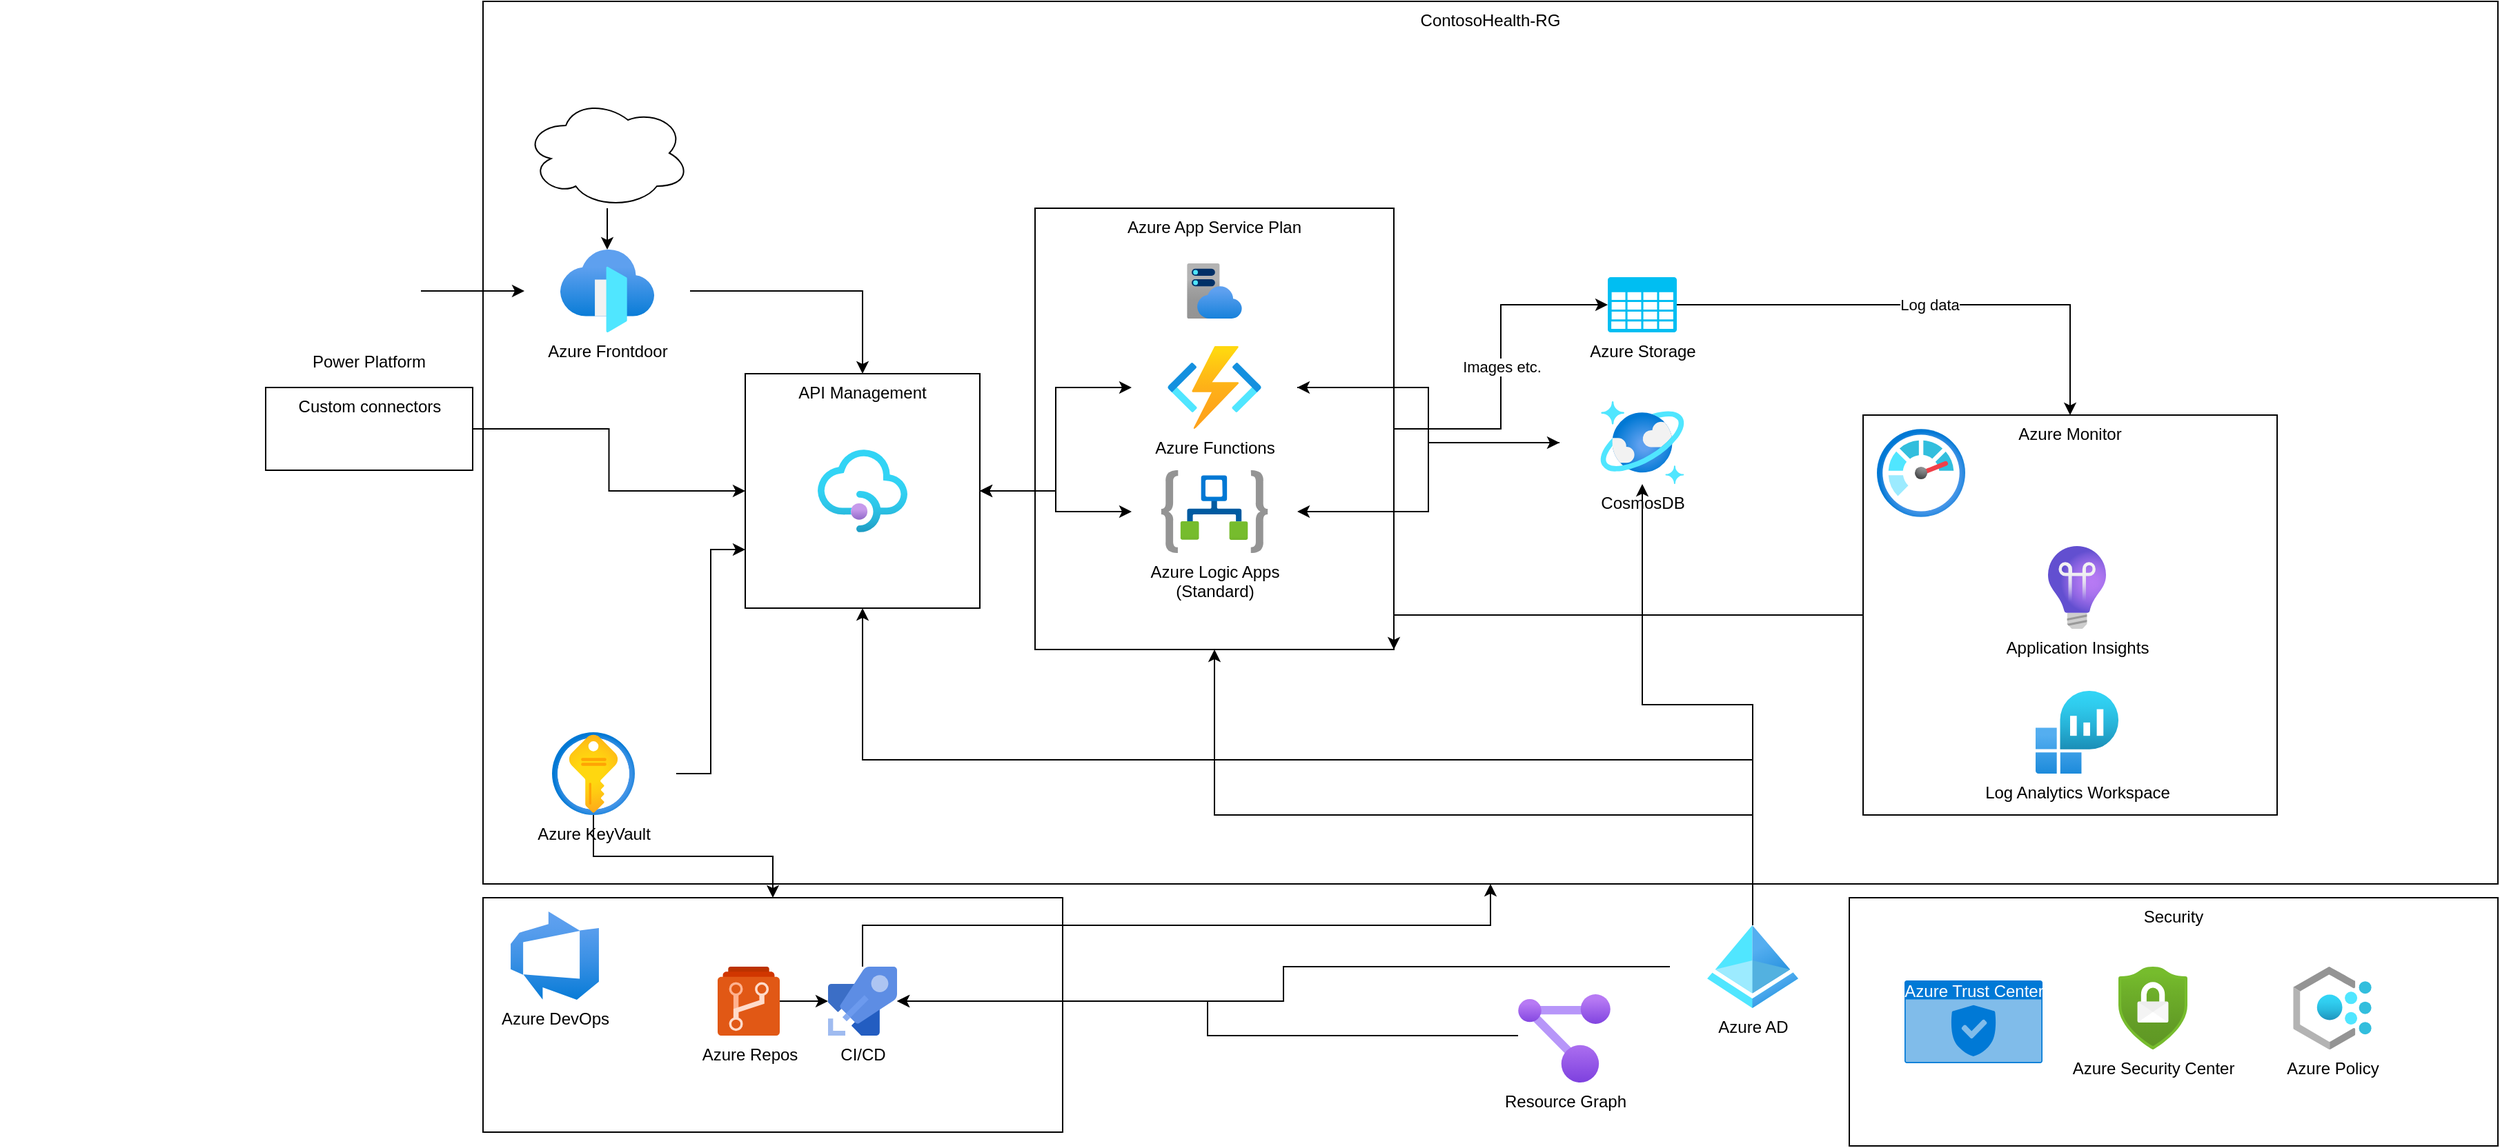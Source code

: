 <mxfile version="15.5.5" type="github">
  <diagram id="YL74b-OvVkHfxXyotu0a" name="Page-1">
    <mxGraphModel dx="3662" dy="1146" grid="1" gridSize="10" guides="1" tooltips="1" connect="1" arrows="1" fold="1" page="1" pageScale="1" pageWidth="1600" pageHeight="900" math="0" shadow="0">
      <root>
        <mxCell id="0" />
        <mxCell id="1" parent="0" />
        <mxCell id="Dwtq7noT_pBlv85I4lxH-82" value="Security" style="rounded=0;whiteSpace=wrap;html=1;align=center;verticalAlign=top;" vertex="1" parent="1">
          <mxGeometry x="1020" y="710" width="470" height="180" as="geometry" />
        </mxCell>
        <mxCell id="Dwtq7noT_pBlv85I4lxH-58" value="I" style="group" vertex="1" connectable="0" parent="1">
          <mxGeometry x="30" y="60" width="1460" height="685" as="geometry" />
        </mxCell>
        <mxCell id="Dwtq7noT_pBlv85I4lxH-1" value="ContosoHealth-RG" style="rounded=0;whiteSpace=wrap;html=1;align=center;verticalAlign=top;" vertex="1" parent="Dwtq7noT_pBlv85I4lxH-58">
          <mxGeometry width="1460" height="640" as="geometry" />
        </mxCell>
        <mxCell id="Dwtq7noT_pBlv85I4lxH-2" value="API Management" style="whiteSpace=wrap;html=1;aspect=fixed;verticalAlign=top;align=center;" vertex="1" parent="Dwtq7noT_pBlv85I4lxH-58">
          <mxGeometry x="190" y="270" width="170" height="170" as="geometry" />
        </mxCell>
        <mxCell id="Dwtq7noT_pBlv85I4lxH-33" style="edgeStyle=orthogonalEdgeStyle;rounded=0;orthogonalLoop=1;jettySize=auto;html=1;exitX=0;exitY=0.5;exitDx=0;exitDy=0;entryX=1;entryY=0.5;entryDx=0;entryDy=0;align=center;" edge="1" parent="Dwtq7noT_pBlv85I4lxH-58" source="Dwtq7noT_pBlv85I4lxH-5" target="Dwtq7noT_pBlv85I4lxH-2">
          <mxGeometry relative="1" as="geometry" />
        </mxCell>
        <mxCell id="Dwtq7noT_pBlv85I4lxH-10" value="Azure Monitor&lt;br&gt;" style="rounded=0;whiteSpace=wrap;html=1;align=center;verticalAlign=top;" vertex="1" parent="Dwtq7noT_pBlv85I4lxH-58">
          <mxGeometry x="1000" y="300" width="300" height="290" as="geometry" />
        </mxCell>
        <mxCell id="Dwtq7noT_pBlv85I4lxH-3" value="Application Insights" style="aspect=fixed;html=1;points=[];align=center;image;fontSize=12;image=img/lib/azure2/management_governance/Application_Insights.svg;fontFamily=Helvetica;fontColor=#000000;strokeColor=#000000;fillColor=#ffffff;" vertex="1" parent="Dwtq7noT_pBlv85I4lxH-58">
          <mxGeometry x="1020" y="395" width="270" height="60" as="geometry" />
        </mxCell>
        <mxCell id="Dwtq7noT_pBlv85I4lxH-13" value="CosmosDB" style="aspect=fixed;html=1;points=[];align=center;image;fontSize=12;image=img/lib/azure2/databases/Azure_Cosmos_DB.svg;fontFamily=Helvetica;fontColor=#000000;strokeColor=#000000;fillColor=#ffffff;" vertex="1" parent="Dwtq7noT_pBlv85I4lxH-58">
          <mxGeometry x="780" y="290" width="120" height="60" as="geometry" />
        </mxCell>
        <mxCell id="Dwtq7noT_pBlv85I4lxH-32" style="edgeStyle=orthogonalEdgeStyle;rounded=0;orthogonalLoop=1;jettySize=auto;html=1;exitX=0;exitY=0.5;exitDx=0;exitDy=0;align=center;" edge="1" parent="Dwtq7noT_pBlv85I4lxH-58" source="Dwtq7noT_pBlv85I4lxH-15" target="Dwtq7noT_pBlv85I4lxH-2">
          <mxGeometry relative="1" as="geometry" />
        </mxCell>
        <mxCell id="Dwtq7noT_pBlv85I4lxH-24" style="edgeStyle=orthogonalEdgeStyle;rounded=0;orthogonalLoop=1;jettySize=auto;html=1;align=center;" edge="1" parent="Dwtq7noT_pBlv85I4lxH-58" source="Dwtq7noT_pBlv85I4lxH-23" target="Dwtq7noT_pBlv85I4lxH-2">
          <mxGeometry relative="1" as="geometry" />
        </mxCell>
        <mxCell id="Dwtq7noT_pBlv85I4lxH-23" value="Azure Frontdoor" style="aspect=fixed;html=1;points=[];align=center;image;fontSize=12;image=img/lib/azure2/networking/Front_Doors.svg;fontFamily=Helvetica;fontColor=#000000;strokeColor=#000000;fillColor=#ffffff;" vertex="1" parent="Dwtq7noT_pBlv85I4lxH-58">
          <mxGeometry x="30" y="180" width="120" height="60" as="geometry" />
        </mxCell>
        <mxCell id="Dwtq7noT_pBlv85I4lxH-43" style="edgeStyle=orthogonalEdgeStyle;rounded=0;orthogonalLoop=1;jettySize=auto;html=1;exitX=1;exitY=0.5;exitDx=0;exitDy=0;entryX=0;entryY=0.75;entryDx=0;entryDy=0;align=center;" edge="1" parent="Dwtq7noT_pBlv85I4lxH-58" source="Dwtq7noT_pBlv85I4lxH-27" target="Dwtq7noT_pBlv85I4lxH-2">
          <mxGeometry relative="1" as="geometry" />
        </mxCell>
        <mxCell id="Dwtq7noT_pBlv85I4lxH-27" value="Azure KeyVault" style="aspect=fixed;html=1;points=[];align=center;image;fontSize=12;image=img/lib/azure2/security/Key_Vaults.svg;fontFamily=Helvetica;fontColor=#000000;strokeColor=#000000;fillColor=#ffffff;" vertex="1" parent="Dwtq7noT_pBlv85I4lxH-58">
          <mxGeometry x="20" y="530" width="120" height="60" as="geometry" />
        </mxCell>
        <mxCell id="Dwtq7noT_pBlv85I4lxH-47" value="Log Analytics Workspace" style="aspect=fixed;html=1;points=[];align=center;image;fontSize=12;image=img/lib/azure2/management_governance/Log_Analytics_Workspaces.svg;fontFamily=Helvetica;fontColor=#000000;strokeColor=#000000;fillColor=#ffffff;" vertex="1" parent="Dwtq7noT_pBlv85I4lxH-58">
          <mxGeometry x="1020" y="500" width="270" height="60" as="geometry" />
        </mxCell>
        <mxCell id="Dwtq7noT_pBlv85I4lxH-67" style="edgeStyle=orthogonalEdgeStyle;rounded=0;orthogonalLoop=1;jettySize=auto;html=1;align=center;" edge="1" parent="Dwtq7noT_pBlv85I4lxH-58" source="Dwtq7noT_pBlv85I4lxH-48" target="Dwtq7noT_pBlv85I4lxH-23">
          <mxGeometry relative="1" as="geometry" />
        </mxCell>
        <mxCell id="Dwtq7noT_pBlv85I4lxH-48" value="" style="ellipse;shape=cloud;whiteSpace=wrap;html=1;align=center;verticalAlign=top;" vertex="1" parent="Dwtq7noT_pBlv85I4lxH-58">
          <mxGeometry x="30" y="70" width="120" height="80" as="geometry" />
        </mxCell>
        <mxCell id="Dwtq7noT_pBlv85I4lxH-49" value="" style="aspect=fixed;html=1;points=[];align=center;image;fontSize=12;image=img/lib/azure2/app_services/API_Management_Services.svg;" vertex="1" parent="Dwtq7noT_pBlv85I4lxH-58">
          <mxGeometry x="242.5" y="325" width="65" height="60" as="geometry" />
        </mxCell>
        <mxCell id="Dwtq7noT_pBlv85I4lxH-50" value="" style="aspect=fixed;html=1;points=[];align=center;image;fontSize=12;image=img/lib/azure2/management_governance/Monitor.svg;" vertex="1" parent="Dwtq7noT_pBlv85I4lxH-58">
          <mxGeometry x="1010" y="310" width="64" height="64" as="geometry" />
        </mxCell>
        <mxCell id="Dwtq7noT_pBlv85I4lxH-54" value="" style="group" vertex="1" connectable="0" parent="Dwtq7noT_pBlv85I4lxH-58">
          <mxGeometry x="400" y="150" width="260" height="320" as="geometry" />
        </mxCell>
        <mxCell id="Dwtq7noT_pBlv85I4lxH-29" value="Azure App Service Plan&lt;br&gt;" style="rounded=0;whiteSpace=wrap;html=1;align=center;verticalAlign=top;" vertex="1" parent="Dwtq7noT_pBlv85I4lxH-54">
          <mxGeometry width="260" height="320" as="geometry" />
        </mxCell>
        <mxCell id="Dwtq7noT_pBlv85I4lxH-5" value="Azure Functions" style="aspect=fixed;html=1;points=[];align=center;image;fontSize=12;image=img/lib/azure2/compute/Function_Apps.svg;fontFamily=Helvetica;fontColor=#000000;strokeColor=#000000;fillColor=#ffffff;" vertex="1" parent="Dwtq7noT_pBlv85I4lxH-54">
          <mxGeometry x="70" y="100" width="120" height="60" as="geometry" />
        </mxCell>
        <mxCell id="Dwtq7noT_pBlv85I4lxH-15" value="Azure Logic Apps&lt;br&gt;(Standard)" style="aspect=fixed;html=1;points=[];align=center;image;fontSize=12;image=img/lib/azure2/integration/Logic_Apps.svg;fontFamily=Helvetica;fontColor=#000000;strokeColor=#000000;fillColor=#ffffff;" vertex="1" parent="Dwtq7noT_pBlv85I4lxH-54">
          <mxGeometry x="70" y="190" width="120" height="60" as="geometry" />
        </mxCell>
        <mxCell id="Dwtq7noT_pBlv85I4lxH-55" value="" style="aspect=fixed;html=1;points=[];align=center;image;fontSize=12;image=img/lib/azure2/app_services/App_Service_Plans.svg;" vertex="1" parent="Dwtq7noT_pBlv85I4lxH-54">
          <mxGeometry x="110" y="40" width="40" height="40" as="geometry" />
        </mxCell>
        <mxCell id="Dwtq7noT_pBlv85I4lxH-46" style="edgeStyle=orthogonalEdgeStyle;rounded=0;orthogonalLoop=1;jettySize=auto;html=1;exitX=0;exitY=0.5;exitDx=0;exitDy=0;entryX=1;entryY=1;entryDx=0;entryDy=0;align=center;" edge="1" parent="Dwtq7noT_pBlv85I4lxH-58" source="Dwtq7noT_pBlv85I4lxH-10" target="Dwtq7noT_pBlv85I4lxH-29">
          <mxGeometry relative="1" as="geometry">
            <Array as="points">
              <mxPoint x="660" y="445" />
            </Array>
          </mxGeometry>
        </mxCell>
        <mxCell id="Dwtq7noT_pBlv85I4lxH-30" style="edgeStyle=orthogonalEdgeStyle;rounded=0;orthogonalLoop=1;jettySize=auto;html=1;exitX=1;exitY=0.5;exitDx=0;exitDy=0;align=center;" edge="1" parent="Dwtq7noT_pBlv85I4lxH-58" source="Dwtq7noT_pBlv85I4lxH-2" target="Dwtq7noT_pBlv85I4lxH-5">
          <mxGeometry relative="1" as="geometry" />
        </mxCell>
        <mxCell id="Dwtq7noT_pBlv85I4lxH-38" style="edgeStyle=orthogonalEdgeStyle;rounded=0;orthogonalLoop=1;jettySize=auto;html=1;exitX=0;exitY=0.5;exitDx=0;exitDy=0;entryX=1;entryY=0.5;entryDx=0;entryDy=0;align=center;" edge="1" parent="Dwtq7noT_pBlv85I4lxH-58" source="Dwtq7noT_pBlv85I4lxH-13" target="Dwtq7noT_pBlv85I4lxH-5">
          <mxGeometry relative="1" as="geometry" />
        </mxCell>
        <mxCell id="Dwtq7noT_pBlv85I4lxH-31" style="edgeStyle=orthogonalEdgeStyle;rounded=0;orthogonalLoop=1;jettySize=auto;html=1;exitX=1;exitY=0.5;exitDx=0;exitDy=0;align=center;" edge="1" parent="Dwtq7noT_pBlv85I4lxH-58" source="Dwtq7noT_pBlv85I4lxH-2" target="Dwtq7noT_pBlv85I4lxH-15">
          <mxGeometry relative="1" as="geometry" />
        </mxCell>
        <mxCell id="Dwtq7noT_pBlv85I4lxH-39" style="edgeStyle=orthogonalEdgeStyle;rounded=0;orthogonalLoop=1;jettySize=auto;html=1;exitX=0;exitY=0.5;exitDx=0;exitDy=0;entryX=1;entryY=0.5;entryDx=0;entryDy=0;align=center;" edge="1" parent="Dwtq7noT_pBlv85I4lxH-58" source="Dwtq7noT_pBlv85I4lxH-13" target="Dwtq7noT_pBlv85I4lxH-15">
          <mxGeometry relative="1" as="geometry" />
        </mxCell>
        <mxCell id="Dwtq7noT_pBlv85I4lxH-73" value="Log data" style="edgeStyle=orthogonalEdgeStyle;rounded=0;orthogonalLoop=1;jettySize=auto;html=1;align=center;" edge="1" parent="Dwtq7noT_pBlv85I4lxH-58" source="Dwtq7noT_pBlv85I4lxH-56" target="Dwtq7noT_pBlv85I4lxH-10">
          <mxGeometry relative="1" as="geometry" />
        </mxCell>
        <mxCell id="Dwtq7noT_pBlv85I4lxH-56" value="Azure Storage&lt;br&gt;" style="verticalLabelPosition=bottom;html=1;verticalAlign=top;align=center;strokeColor=none;fillColor=#00BEF2;shape=mxgraph.azure.storage;pointerEvents=1;" vertex="1" parent="Dwtq7noT_pBlv85I4lxH-58">
          <mxGeometry x="815" y="200" width="50" height="40" as="geometry" />
        </mxCell>
        <mxCell id="Dwtq7noT_pBlv85I4lxH-57" value="Images etc." style="edgeStyle=orthogonalEdgeStyle;rounded=0;orthogonalLoop=1;jettySize=auto;html=1;exitX=1;exitY=0.5;exitDx=0;exitDy=0;entryX=0;entryY=0.5;entryDx=0;entryDy=0;entryPerimeter=0;align=center;" edge="1" parent="Dwtq7noT_pBlv85I4lxH-58" source="Dwtq7noT_pBlv85I4lxH-29" target="Dwtq7noT_pBlv85I4lxH-56">
          <mxGeometry relative="1" as="geometry" />
        </mxCell>
        <mxCell id="Dwtq7noT_pBlv85I4lxH-59" style="edgeStyle=orthogonalEdgeStyle;rounded=0;orthogonalLoop=1;jettySize=auto;html=1;align=center;" edge="1" parent="Dwtq7noT_pBlv85I4lxH-58" source="Dwtq7noT_pBlv85I4lxH-5" target="Dwtq7noT_pBlv85I4lxH-13">
          <mxGeometry relative="1" as="geometry" />
        </mxCell>
        <mxCell id="Dwtq7noT_pBlv85I4lxH-66" value="" style="group" vertex="1" connectable="0" parent="1">
          <mxGeometry x="-320" y="710" width="770" height="170" as="geometry" />
        </mxCell>
        <mxCell id="Dwtq7noT_pBlv85I4lxH-17" value="" style="rounded=0;whiteSpace=wrap;html=1;align=center;verticalAlign=top;" vertex="1" parent="Dwtq7noT_pBlv85I4lxH-66">
          <mxGeometry x="350" width="420" height="170" as="geometry" />
        </mxCell>
        <mxCell id="Dwtq7noT_pBlv85I4lxH-61" value="Azure Repos" style="sketch=0;aspect=fixed;html=1;points=[];align=center;image;fontSize=12;image=img/lib/mscae/Azure_Repos.svg;" vertex="1" parent="Dwtq7noT_pBlv85I4lxH-66">
          <mxGeometry x="520" y="50" width="45" height="50" as="geometry" />
        </mxCell>
        <mxCell id="Dwtq7noT_pBlv85I4lxH-62" value="CI/CD" style="sketch=0;aspect=fixed;html=1;points=[];align=center;image;fontSize=12;image=img/lib/mscae/Azure_Pipelines.svg;" vertex="1" parent="Dwtq7noT_pBlv85I4lxH-66">
          <mxGeometry x="600" y="50" width="50" height="50" as="geometry" />
        </mxCell>
        <mxCell id="Dwtq7noT_pBlv85I4lxH-64" style="edgeStyle=orthogonalEdgeStyle;rounded=0;orthogonalLoop=1;jettySize=auto;html=1;align=center;" edge="1" parent="Dwtq7noT_pBlv85I4lxH-66" source="Dwtq7noT_pBlv85I4lxH-61" target="Dwtq7noT_pBlv85I4lxH-62">
          <mxGeometry relative="1" as="geometry" />
        </mxCell>
        <mxCell id="Dwtq7noT_pBlv85I4lxH-65" value="Azure DevOps&lt;br&gt;" style="aspect=fixed;html=1;points=[];align=center;image;fontSize=12;image=img/lib/azure2/devops/Azure_DevOps.svg;" vertex="1" parent="Dwtq7noT_pBlv85I4lxH-66">
          <mxGeometry x="370" y="10" width="64" height="64" as="geometry" />
        </mxCell>
        <mxCell id="Dwtq7noT_pBlv85I4lxH-11" value="Azure Policy&lt;br&gt;" style="aspect=fixed;html=1;points=[];align=center;image;fontSize=12;image=img/lib/azure2/management_governance/Policy.svg;fontFamily=Helvetica;fontColor=#000000;strokeColor=#000000;fillColor=#ffffff;" vertex="1" parent="1">
          <mxGeometry x="1310" y="760" width="120" height="60" as="geometry" />
        </mxCell>
        <mxCell id="Dwtq7noT_pBlv85I4lxH-77" style="edgeStyle=orthogonalEdgeStyle;rounded=0;orthogonalLoop=1;jettySize=auto;html=1;align=center;" edge="1" parent="1" source="Dwtq7noT_pBlv85I4lxH-20" target="Dwtq7noT_pBlv85I4lxH-2">
          <mxGeometry relative="1" as="geometry">
            <Array as="points">
              <mxPoint x="950" y="610" />
              <mxPoint x="305" y="610" />
            </Array>
          </mxGeometry>
        </mxCell>
        <mxCell id="Dwtq7noT_pBlv85I4lxH-78" style="edgeStyle=orthogonalEdgeStyle;rounded=0;orthogonalLoop=1;jettySize=auto;html=1;align=center;" edge="1" parent="1" source="Dwtq7noT_pBlv85I4lxH-20" target="Dwtq7noT_pBlv85I4lxH-62">
          <mxGeometry relative="1" as="geometry" />
        </mxCell>
        <mxCell id="Dwtq7noT_pBlv85I4lxH-79" style="edgeStyle=orthogonalEdgeStyle;rounded=0;orthogonalLoop=1;jettySize=auto;html=1;align=center;" edge="1" parent="1" source="Dwtq7noT_pBlv85I4lxH-20" target="Dwtq7noT_pBlv85I4lxH-13">
          <mxGeometry relative="1" as="geometry" />
        </mxCell>
        <mxCell id="Dwtq7noT_pBlv85I4lxH-80" style="edgeStyle=orthogonalEdgeStyle;rounded=0;orthogonalLoop=1;jettySize=auto;html=1;align=center;" edge="1" parent="1" source="Dwtq7noT_pBlv85I4lxH-20" target="Dwtq7noT_pBlv85I4lxH-29">
          <mxGeometry relative="1" as="geometry">
            <Array as="points">
              <mxPoint x="950" y="650" />
              <mxPoint x="560" y="650" />
            </Array>
          </mxGeometry>
        </mxCell>
        <mxCell id="Dwtq7noT_pBlv85I4lxH-20" value="Azure AD&lt;br&gt;" style="aspect=fixed;html=1;points=[];align=center;image;fontSize=12;image=img/lib/azure2/identity/Azure_Active_Directory.svg;fontFamily=Helvetica;fontColor=#000000;strokeColor=#000000;fillColor=#ffffff;" vertex="1" parent="1">
          <mxGeometry x="890" y="730" width="120" height="60" as="geometry" />
        </mxCell>
        <mxCell id="Dwtq7noT_pBlv85I4lxH-44" style="edgeStyle=orthogonalEdgeStyle;rounded=0;orthogonalLoop=1;jettySize=auto;html=1;exitX=0.5;exitY=1;exitDx=0;exitDy=0;align=center;" edge="1" parent="1" source="Dwtq7noT_pBlv85I4lxH-27" target="Dwtq7noT_pBlv85I4lxH-17">
          <mxGeometry relative="1" as="geometry" />
        </mxCell>
        <mxCell id="Dwtq7noT_pBlv85I4lxH-28" value="Azure Security Center" style="aspect=fixed;html=1;points=[];align=center;image;fontSize=12;image=img/lib/azure2/security/Security_Center.svg;fontFamily=Helvetica;fontColor=#000000;strokeColor=#000000;fillColor=#ffffff;" vertex="1" parent="1">
          <mxGeometry x="1180" y="760" width="120" height="60" as="geometry" />
        </mxCell>
        <mxCell id="Dwtq7noT_pBlv85I4lxH-52" style="edgeStyle=orthogonalEdgeStyle;rounded=0;orthogonalLoop=1;jettySize=auto;html=1;align=center;" edge="1" parent="1" source="Dwtq7noT_pBlv85I4lxH-51" target="Dwtq7noT_pBlv85I4lxH-62">
          <mxGeometry relative="1" as="geometry">
            <mxPoint x="460" y="765" as="targetPoint" />
            <Array as="points">
              <mxPoint x="814" y="810" />
              <mxPoint x="555" y="810" />
              <mxPoint x="555" y="785" />
            </Array>
          </mxGeometry>
        </mxCell>
        <mxCell id="Dwtq7noT_pBlv85I4lxH-63" style="edgeStyle=orthogonalEdgeStyle;rounded=0;orthogonalLoop=1;jettySize=auto;html=1;entryX=0.5;entryY=1;entryDx=0;entryDy=0;align=center;" edge="1" parent="1" source="Dwtq7noT_pBlv85I4lxH-62" target="Dwtq7noT_pBlv85I4lxH-1">
          <mxGeometry relative="1" as="geometry" />
        </mxCell>
        <mxCell id="Dwtq7noT_pBlv85I4lxH-81" style="edgeStyle=orthogonalEdgeStyle;rounded=0;orthogonalLoop=1;jettySize=auto;html=1;align=center;" edge="1" parent="1" source="Dwtq7noT_pBlv85I4lxH-16" target="Dwtq7noT_pBlv85I4lxH-2">
          <mxGeometry relative="1" as="geometry" />
        </mxCell>
        <mxCell id="Dwtq7noT_pBlv85I4lxH-16" value="Custom connectors&lt;br&gt;" style="rounded=0;whiteSpace=wrap;html=1;align=center;verticalAlign=top;" vertex="1" parent="1">
          <mxGeometry x="-127.5" y="340" width="150" height="60" as="geometry" />
        </mxCell>
        <mxCell id="Dwtq7noT_pBlv85I4lxH-51" value="Resource Graph" style="aspect=fixed;html=1;points=[];align=center;image;fontSize=12;image=img/lib/azure2/management_governance/Resource_Graph_Explorer.svg;" vertex="1" parent="1">
          <mxGeometry x="780" y="780" width="67" height="64" as="geometry" />
        </mxCell>
        <mxCell id="Dwtq7noT_pBlv85I4lxH-68" value="Azure Trust Center" style="html=1;strokeColor=none;fillColor=#0079D6;labelPosition=center;verticalLabelPosition=middle;verticalAlign=top;align=center;fontSize=12;outlineConnect=0;spacingTop=-6;fontColor=#FFFFFF;sketch=0;shape=mxgraph.sitemap.security;" vertex="1" parent="1">
          <mxGeometry x="1060" y="770" width="100" height="60" as="geometry" />
        </mxCell>
        <mxCell id="Dwtq7noT_pBlv85I4lxH-72" style="edgeStyle=orthogonalEdgeStyle;rounded=0;orthogonalLoop=1;jettySize=auto;html=1;align=center;" edge="1" parent="1" source="Dwtq7noT_pBlv85I4lxH-69" target="Dwtq7noT_pBlv85I4lxH-23">
          <mxGeometry relative="1" as="geometry" />
        </mxCell>
        <mxCell id="Dwtq7noT_pBlv85I4lxH-69" value="Power Platform" style="shape=image;verticalLabelPosition=bottom;labelBackgroundColor=#ffffff;verticalAlign=top;aspect=fixed;imageAspect=0;image=https://summitbajracharya.com.np/wp-content/uploads/2020/10/powerapp-2020-icon-1024x1024.png;" vertex="1" parent="1">
          <mxGeometry x="-90" y="232.5" width="75" height="75" as="geometry" />
        </mxCell>
      </root>
    </mxGraphModel>
  </diagram>
</mxfile>
